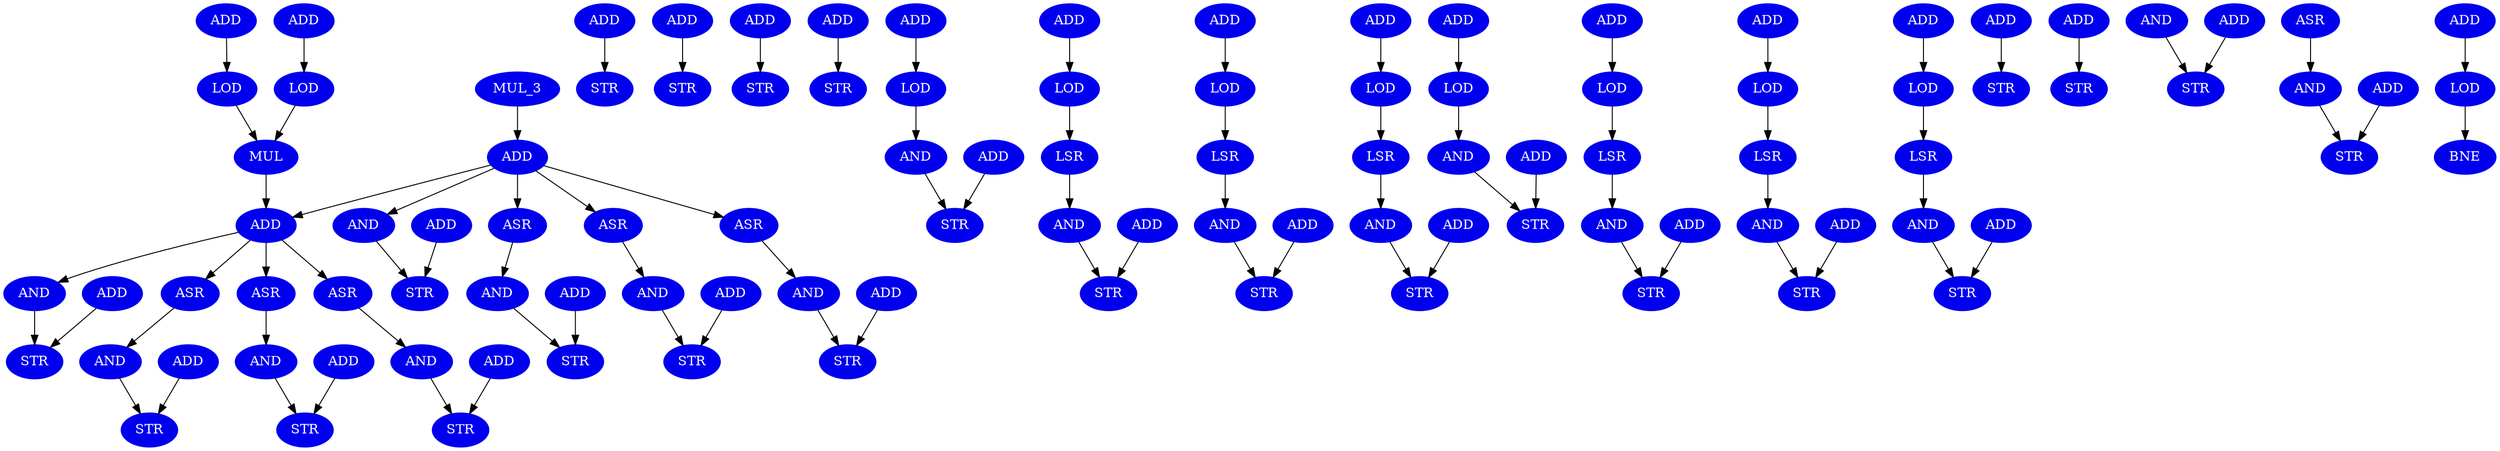 digraph write_bmp_header_dfg__7 {
    node [fontcolor=white,style=filled,color=blue2];
    MUL_3;
    ADD_4 [label = ADD ];
    ADD_8 [label = ADD ];
    LOD_9 [label = LOD ];
    ADD_13 [label = ADD ];
    LOD_14 [label = LOD ];
    MUL_17 [label = MUL ];
    ADD_18 [label = ADD ];
    ADD_36 [label = ADD ];
    STR_37 [label = STR ];
    ADD_42 [label = ADD ];
    STR_43 [label = STR ];
    AND_45 [label = AND ];
    ADD_50 [label = ADD ];
    STR_51 [label = STR ];
    ASR_53 [label = ASR ];
    AND_55 [label = AND ];
    ADD_60 [label = ADD ];
    STR_61 [label = STR ];
    ASR_63 [label = ASR ];
    AND_65 [label = AND ];
    ADD_70 [label = ADD ];
    STR_71 [label = STR ];
    ASR_73 [label = ASR ];
    AND_75 [label = AND ];
    ADD_80 [label = ADD ];
    STR_81 [label = STR ];
    AND_83 [label = AND ];
    ADD_88 [label = ADD ];
    STR_89 [label = STR ];
    ASR_91 [label = ASR ];
    AND_93 [label = AND ];
    ADD_98 [label = ADD ];
    STR_99 [label = STR ];
    ASR_101 [label = ASR ];
    AND_103 [label = AND ];
    ADD_108 [label = ADD ];
    STR_109 [label = STR ];
    ASR_111 [label = ASR ];
    AND_113 [label = AND ];
    ADD_118 [label = ADD ];
    STR_119 [label = STR ];
    ADD_124 [label = ADD ];
    STR_125 [label = STR ];
    ADD_130 [label = ADD ];
    STR_131 [label = STR ];
    ADD_133 [label = ADD ];
    LOD_134 [label = LOD ];
    AND_137 [label = AND ];
    ADD_142 [label = ADD ];
    STR_143 [label = STR ];
    ADD_145 [label = ADD ];
    LOD_146 [label = LOD ];
    LSR_150 [label = LSR ];
    AND_152 [label = AND ];
    ADD_157 [label = ADD ];
    STR_158 [label = STR ];
    ADD_160 [label = ADD ];
    LOD_161 [label = LOD ];
    LSR_165 [label = LSR ];
    AND_167 [label = AND ];
    ADD_172 [label = ADD ];
    STR_173 [label = STR ];
    ADD_175 [label = ADD ];
    LOD_176 [label = LOD ];
    LSR_180 [label = LSR ];
    AND_182 [label = AND ];
    ADD_187 [label = ADD ];
    STR_188 [label = STR ];
    ADD_190 [label = ADD ];
    LOD_191 [label = LOD ];
    AND_194 [label = AND ];
    ADD_199 [label = ADD ];
    STR_200 [label = STR ];
    ADD_202 [label = ADD ];
    LOD_203 [label = LOD ];
    LSR_207 [label = LSR ];
    AND_209 [label = AND ];
    ADD_214 [label = ADD ];
    STR_215 [label = STR ];
    ADD_217 [label = ADD ];
    LOD_218 [label = LOD ];
    LSR_222 [label = LSR ];
    AND_224 [label = AND ];
    ADD_229 [label = ADD ];
    STR_230 [label = STR ];
    ADD_232 [label = ADD ];
    LOD_233 [label = LOD ];
    LSR_237 [label = LSR ];
    AND_239 [label = AND ];
    ADD_244 [label = ADD ];
    STR_245 [label = STR ];
    ADD_250 [label = ADD ];
    STR_251 [label = STR ];
    ADD_256 [label = ADD ];
    STR_257 [label = STR ];
    AND_259 [label = AND ];
    ADD_264 [label = ADD ];
    STR_265 [label = STR ];
    ASR_267 [label = ASR ];
    AND_269 [label = AND ];
    ADD_274 [label = ADD ];
    STR_275 [label = STR ];
    ADD_277 [label = ADD ];
    LOD_278 [label = LOD ];
    BNE_282 [label = BNE ];
    MUL_3 -> ADD_4 [ name = 2 ];
    ADD_4 -> ADD_18 [ name = 3 ];
    ADD_4 -> AND_83 [ name = 4 ];
    ADD_4 -> ASR_91 [ name = 5 ];
    ADD_4 -> ASR_101 [ name = 6 ];
    ADD_4 -> ASR_111 [ name = 7 ];
    ADD_8 -> LOD_9 [ name = 9 ];
    LOD_9 -> MUL_17 [ name = 10 ];
    ADD_13 -> LOD_14 [ name = 12 ];
    LOD_14 -> MUL_17 [ name = 13 ];
    MUL_17 -> ADD_18 [ name = 14 ];
    ADD_18 -> AND_45 [ name = 15 ];
    ADD_18 -> ASR_53 [ name = 16 ];
    ADD_18 -> ASR_63 [ name = 17 ];
    ADD_18 -> ASR_73 [ name = 18 ];
    ADD_36 -> STR_37 [ name = 22 ];
    ADD_42 -> STR_43 [ name = 26 ];
    AND_45 -> STR_51 [ name = 28 ];
    ADD_50 -> STR_51 [ name = 31 ];
    ASR_53 -> AND_55 [ name = 33 ];
    AND_55 -> STR_61 [ name = 35 ];
    ADD_60 -> STR_61 [ name = 38 ];
    ASR_63 -> AND_65 [ name = 40 ];
    AND_65 -> STR_71 [ name = 42 ];
    ADD_70 -> STR_71 [ name = 45 ];
    ASR_73 -> AND_75 [ name = 47 ];
    AND_75 -> STR_81 [ name = 49 ];
    ADD_80 -> STR_81 [ name = 52 ];
    AND_83 -> STR_89 [ name = 54 ];
    ADD_88 -> STR_89 [ name = 57 ];
    ASR_91 -> AND_93 [ name = 59 ];
    AND_93 -> STR_99 [ name = 61 ];
    ADD_98 -> STR_99 [ name = 64 ];
    ASR_101 -> AND_103 [ name = 66 ];
    AND_103 -> STR_109 [ name = 68 ];
    ADD_108 -> STR_109 [ name = 71 ];
    ASR_111 -> AND_113 [ name = 73 ];
    AND_113 -> STR_119 [ name = 75 ];
    ADD_118 -> STR_119 [ name = 78 ];
    ADD_124 -> STR_125 [ name = 82 ];
    ADD_130 -> STR_131 [ name = 86 ];
    ADD_133 -> LOD_134 [ name = 88 ];
    LOD_134 -> AND_137 [ name = 89 ];
    AND_137 -> STR_143 [ name = 91 ];
    ADD_142 -> STR_143 [ name = 94 ];
    ADD_145 -> LOD_146 [ name = 96 ];
    LOD_146 -> LSR_150 [ name = 97 ];
    LSR_150 -> AND_152 [ name = 99 ];
    AND_152 -> STR_158 [ name = 101 ];
    ADD_157 -> STR_158 [ name = 104 ];
    ADD_160 -> LOD_161 [ name = 106 ];
    LOD_161 -> LSR_165 [ name = 107 ];
    LSR_165 -> AND_167 [ name = 109 ];
    AND_167 -> STR_173 [ name = 111 ];
    ADD_172 -> STR_173 [ name = 114 ];
    ADD_175 -> LOD_176 [ name = 116 ];
    LOD_176 -> LSR_180 [ name = 117 ];
    LSR_180 -> AND_182 [ name = 119 ];
    AND_182 -> STR_188 [ name = 121 ];
    ADD_187 -> STR_188 [ name = 124 ];
    ADD_190 -> LOD_191 [ name = 126 ];
    LOD_191 -> AND_194 [ name = 127 ];
    AND_194 -> STR_200 [ name = 129 ];
    ADD_199 -> STR_200 [ name = 132 ];
    ADD_202 -> LOD_203 [ name = 134 ];
    LOD_203 -> LSR_207 [ name = 135 ];
    LSR_207 -> AND_209 [ name = 137 ];
    AND_209 -> STR_215 [ name = 139 ];
    ADD_214 -> STR_215 [ name = 142 ];
    ADD_217 -> LOD_218 [ name = 144 ];
    LOD_218 -> LSR_222 [ name = 145 ];
    LSR_222 -> AND_224 [ name = 147 ];
    AND_224 -> STR_230 [ name = 149 ];
    ADD_229 -> STR_230 [ name = 152 ];
    ADD_232 -> LOD_233 [ name = 154 ];
    LOD_233 -> LSR_237 [ name = 155 ];
    LSR_237 -> AND_239 [ name = 157 ];
    AND_239 -> STR_245 [ name = 159 ];
    ADD_244 -> STR_245 [ name = 162 ];
    ADD_250 -> STR_251 [ name = 166 ];
    ADD_256 -> STR_257 [ name = 170 ];
    AND_259 -> STR_265 [ name = 172 ];
    ADD_264 -> STR_265 [ name = 175 ];
    ASR_267 -> AND_269 [ name = 177 ];
    AND_269 -> STR_275 [ name = 179 ];
    ADD_274 -> STR_275 [ name = 182 ];
    ADD_277 -> LOD_278 [ name = 184 ];
    LOD_278 -> BNE_282 [ name = 185 ];
}
